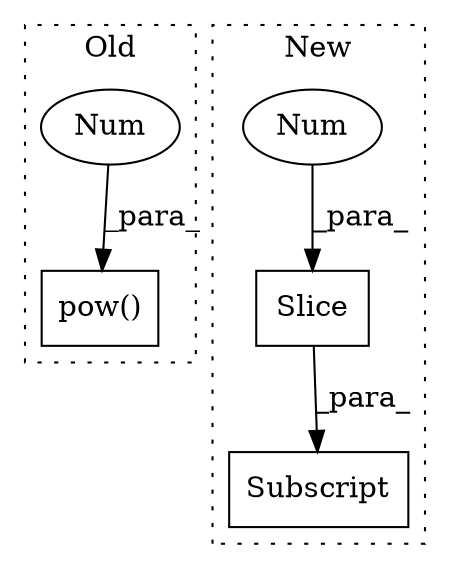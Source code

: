 digraph G {
subgraph cluster0 {
1 [label="pow()" a="75" s="4508,4525" l="7,1" shape="box"];
5 [label="Num" a="76" s="4521" l="4" shape="ellipse"];
label = "Old";
style="dotted";
}
subgraph cluster1 {
2 [label="Slice" a="80" s="5198" l="2" shape="box"];
3 [label="Num" a="76" s="5198" l="1" shape="ellipse"];
4 [label="Subscript" a="63" s="5179,0" l="22,0" shape="box"];
label = "New";
style="dotted";
}
2 -> 4 [label="_para_"];
3 -> 2 [label="_para_"];
5 -> 1 [label="_para_"];
}